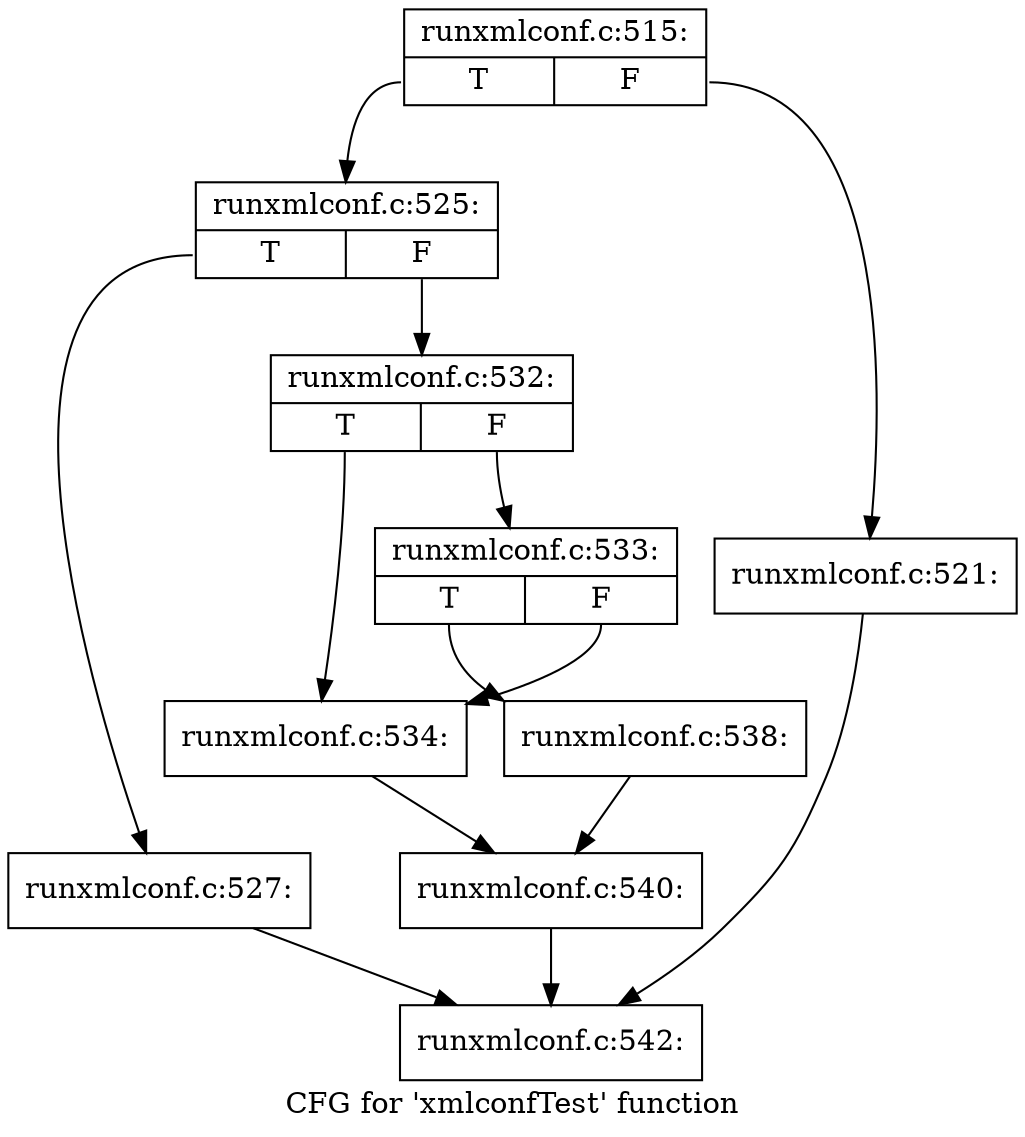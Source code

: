 digraph "CFG for 'xmlconfTest' function" {
	label="CFG for 'xmlconfTest' function";

	Node0x3c3e070 [shape=record,label="{runxmlconf.c:515:|{<s0>T|<s1>F}}"];
	Node0x3c3e070:s0 -> Node0x3c3fcf0;
	Node0x3c3e070:s1 -> Node0x3c3fca0;
	Node0x3c3fca0 [shape=record,label="{runxmlconf.c:521:}"];
	Node0x3c3fca0 -> Node0x3c3ec40;
	Node0x3c3fcf0 [shape=record,label="{runxmlconf.c:525:|{<s0>T|<s1>F}}"];
	Node0x3c3fcf0:s0 -> Node0x3be6bd0;
	Node0x3c3fcf0:s1 -> Node0x3bc60f0;
	Node0x3be6bd0 [shape=record,label="{runxmlconf.c:527:}"];
	Node0x3be6bd0 -> Node0x3c3ec40;
	Node0x3bc60f0 [shape=record,label="{runxmlconf.c:532:|{<s0>T|<s1>F}}"];
	Node0x3bc60f0:s0 -> Node0x3c42d70;
	Node0x3bc60f0:s1 -> Node0x3c42c40;
	Node0x3c42c40 [shape=record,label="{runxmlconf.c:533:|{<s0>T|<s1>F}}"];
	Node0x3c42c40:s0 -> Node0x3c42780;
	Node0x3c42c40:s1 -> Node0x3c42d70;
	Node0x3c42d70 [shape=record,label="{runxmlconf.c:534:}"];
	Node0x3c42d70 -> Node0x3c43080;
	Node0x3c42780 [shape=record,label="{runxmlconf.c:538:}"];
	Node0x3c42780 -> Node0x3c43080;
	Node0x3c43080 [shape=record,label="{runxmlconf.c:540:}"];
	Node0x3c43080 -> Node0x3c3ec40;
	Node0x3c3ec40 [shape=record,label="{runxmlconf.c:542:}"];
}
